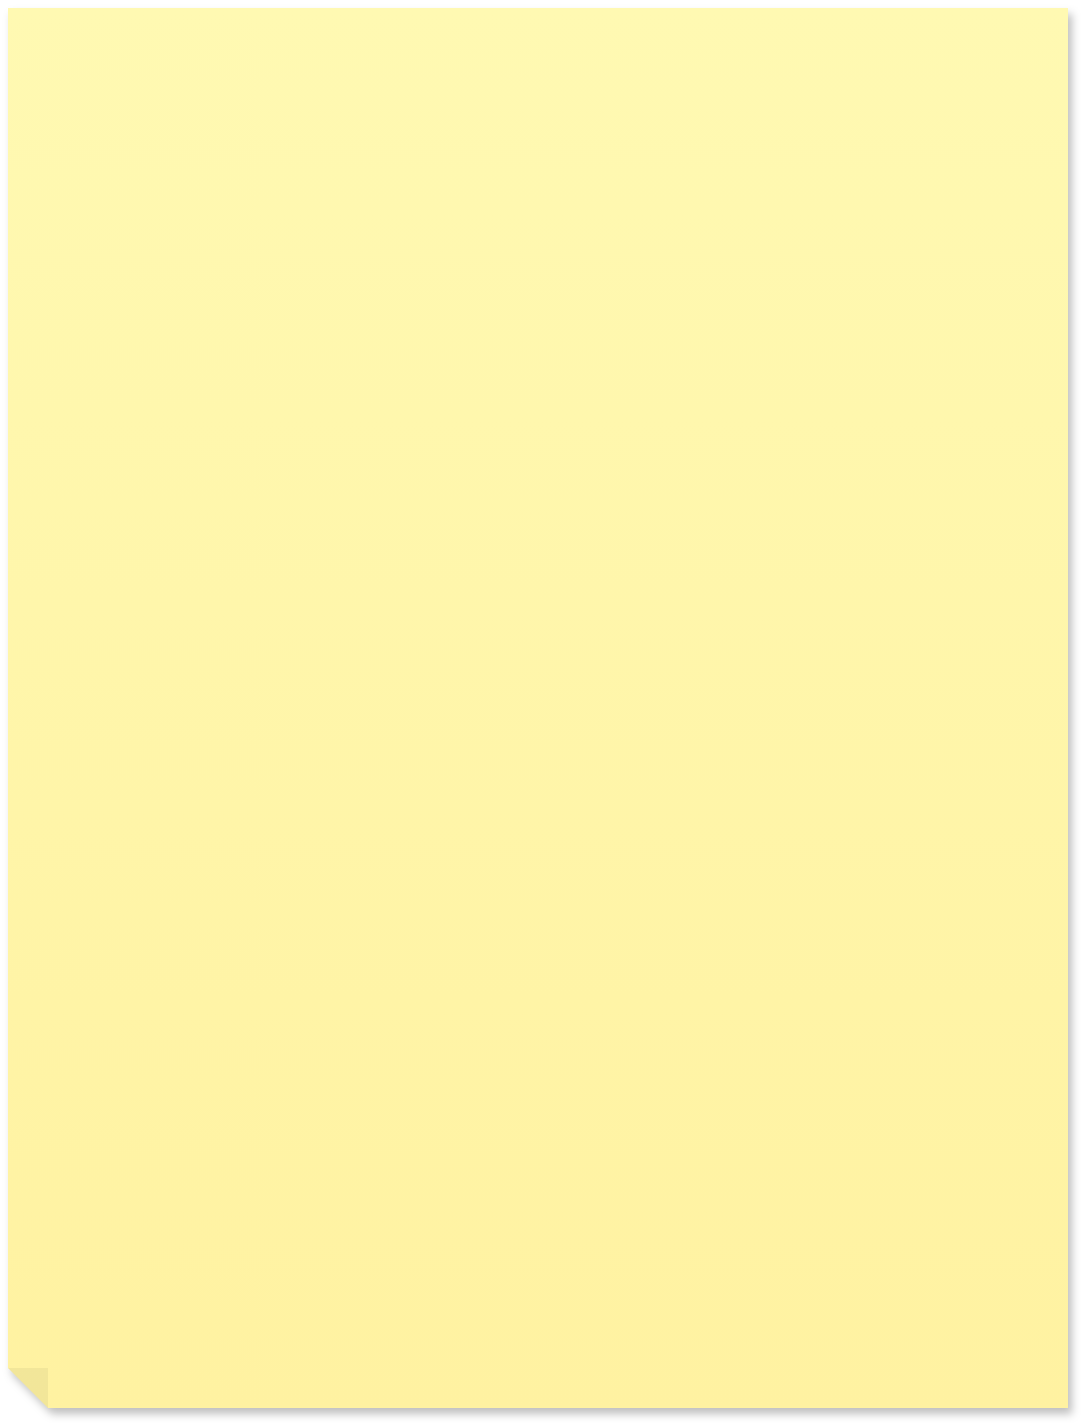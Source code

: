 <mxfile>
    <diagram id="lgFJymBR2MMQ6KCyusGJ" name="Page-1">
        <mxGraphModel dx="835" dy="469" grid="1" gridSize="10" guides="1" tooltips="1" connect="1" arrows="1" fold="1" page="1" pageScale="1" pageWidth="850" pageHeight="1100" math="0" shadow="0">
            <root>
                <mxCell id="0"/>
                <mxCell id="1" parent="0"/>
                <mxCell id="2" value="" style="shape=note;whiteSpace=wrap;html=1;backgroundOutline=1;fontColor=#000000;darkOpacity=0.05;fillColor=#FFF9B2;strokeColor=none;fillStyle=solid;direction=west;gradientDirection=north;gradientColor=#FFF2A1;shadow=1;size=20;pointerEvents=1;align=left;fontFamily=Helvetica;" vertex="1" parent="1">
                    <mxGeometry x="630" y="740" width="530" height="700" as="geometry"/>
                </mxCell>
            </root>
        </mxGraphModel>
    </diagram>
</mxfile>